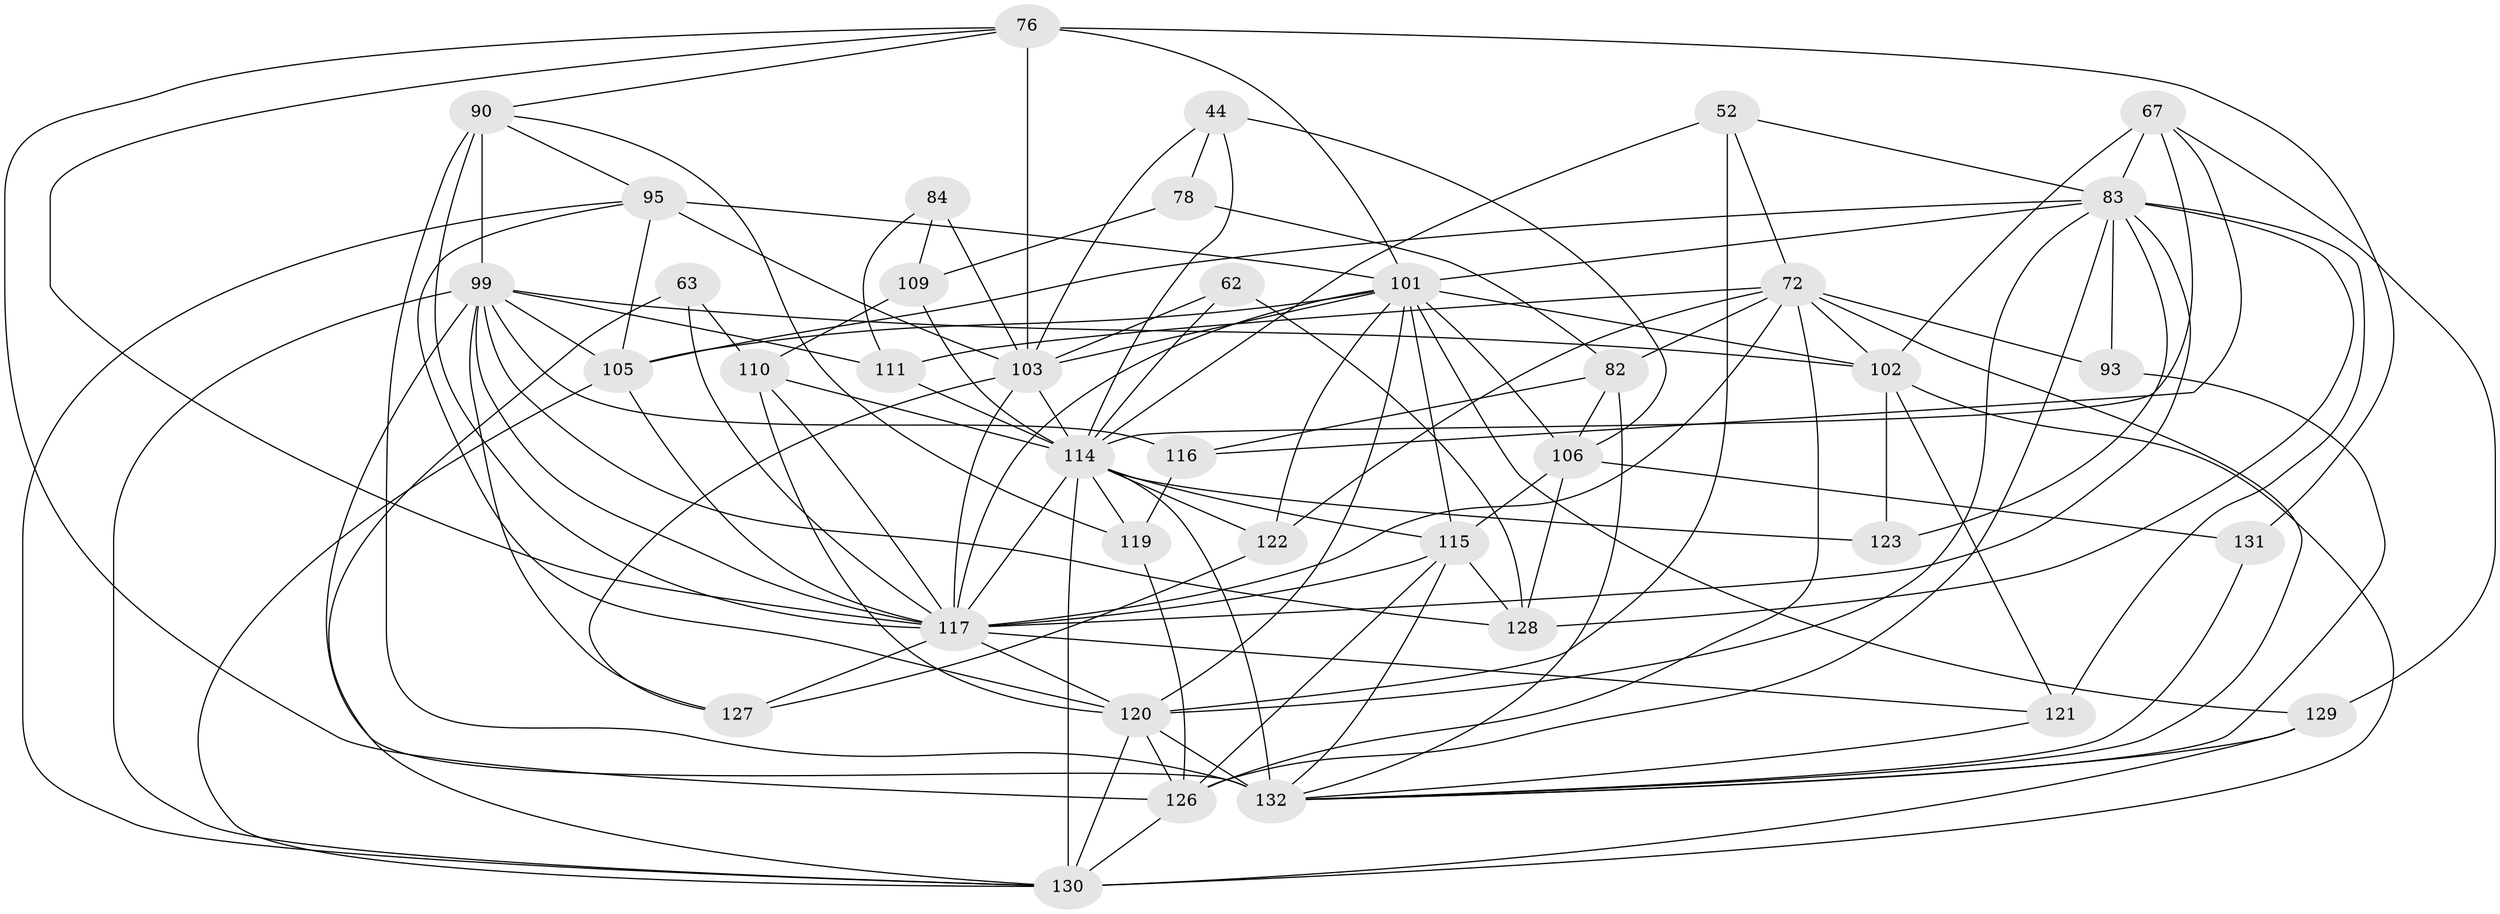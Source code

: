 // original degree distribution, {4: 1.0}
// Generated by graph-tools (version 1.1) at 2025/02/03/04/25 22:02:09]
// undirected, 39 vertices, 121 edges
graph export_dot {
graph [start="1"]
  node [color=gray90,style=filled];
  44;
  52 [super="+49"];
  62;
  63;
  67 [super="+24"];
  72 [super="+28+42+57"];
  76 [super="+25+75+56"];
  78;
  82 [super="+64"];
  83 [super="+37+81"];
  84;
  90 [super="+17+87+21"];
  93;
  95 [super="+6+12+20"];
  99 [super="+86+79"];
  101 [super="+85"];
  102 [super="+96"];
  103 [super="+88+97"];
  105 [super="+94"];
  106 [super="+45"];
  109;
  110 [super="+29+108"];
  111;
  114 [super="+3+30+74+104"];
  115 [super="+50+100+53"];
  116;
  117 [super="+89+113+107"];
  119;
  120 [super="+46+65+118"];
  121;
  122;
  123;
  126 [super="+125"];
  127;
  128 [super="+61"];
  129 [super="+91"];
  130 [super="+124+92"];
  131;
  132 [super="+41+60+98"];
  44 -- 78;
  44 -- 106;
  44 -- 103;
  44 -- 114;
  52 -- 72;
  52 -- 83;
  52 -- 114;
  52 -- 120 [weight=3];
  62 -- 128 [weight=2];
  62 -- 103;
  62 -- 114;
  63 -- 117;
  63 -- 110 [weight=2];
  63 -- 130;
  67 -- 129;
  67 -- 116;
  67 -- 83 [weight=2];
  67 -- 114;
  67 -- 102;
  72 -- 93;
  72 -- 111;
  72 -- 82;
  72 -- 122;
  72 -- 126;
  72 -- 117 [weight=2];
  72 -- 132;
  72 -- 102;
  76 -- 101 [weight=2];
  76 -- 90;
  76 -- 131;
  76 -- 103 [weight=3];
  76 -- 126 [weight=2];
  76 -- 117;
  78 -- 109;
  78 -- 82 [weight=2];
  82 -- 106;
  82 -- 116;
  82 -- 132;
  83 -- 128;
  83 -- 123 [weight=2];
  83 -- 121;
  83 -- 93 [weight=2];
  83 -- 126;
  83 -- 101;
  83 -- 120;
  83 -- 117;
  83 -- 105;
  84 -- 109;
  84 -- 111;
  84 -- 103 [weight=2];
  90 -- 119;
  90 -- 95 [weight=2];
  90 -- 117 [weight=2];
  90 -- 132 [weight=2];
  90 -- 99 [weight=2];
  93 -- 132;
  95 -- 103 [weight=4];
  95 -- 130;
  95 -- 101;
  95 -- 120;
  95 -- 105;
  99 -- 102 [weight=2];
  99 -- 128;
  99 -- 132 [weight=2];
  99 -- 116;
  99 -- 117;
  99 -- 130 [weight=2];
  99 -- 105;
  99 -- 111;
  99 -- 127;
  101 -- 129;
  101 -- 103;
  101 -- 105;
  101 -- 106 [weight=2];
  101 -- 115 [weight=3];
  101 -- 117;
  101 -- 122;
  101 -- 120;
  101 -- 102;
  102 -- 123;
  102 -- 130;
  102 -- 121;
  103 -- 117;
  103 -- 114 [weight=2];
  103 -- 127;
  105 -- 117;
  105 -- 130;
  106 -- 128;
  106 -- 131 [weight=2];
  106 -- 115;
  109 -- 114;
  109 -- 110;
  110 -- 114;
  110 -- 117 [weight=2];
  110 -- 120 [weight=2];
  111 -- 114;
  114 -- 119;
  114 -- 130 [weight=3];
  114 -- 115 [weight=3];
  114 -- 117 [weight=5];
  114 -- 122;
  114 -- 123;
  114 -- 132 [weight=3];
  115 -- 126 [weight=2];
  115 -- 128;
  115 -- 132;
  115 -- 117;
  116 -- 119;
  117 -- 121;
  117 -- 127;
  117 -- 120 [weight=3];
  119 -- 126;
  120 -- 132 [weight=4];
  120 -- 130;
  120 -- 126 [weight=2];
  121 -- 132;
  122 -- 127;
  126 -- 130;
  129 -- 132 [weight=3];
  129 -- 130;
  131 -- 132;
}
